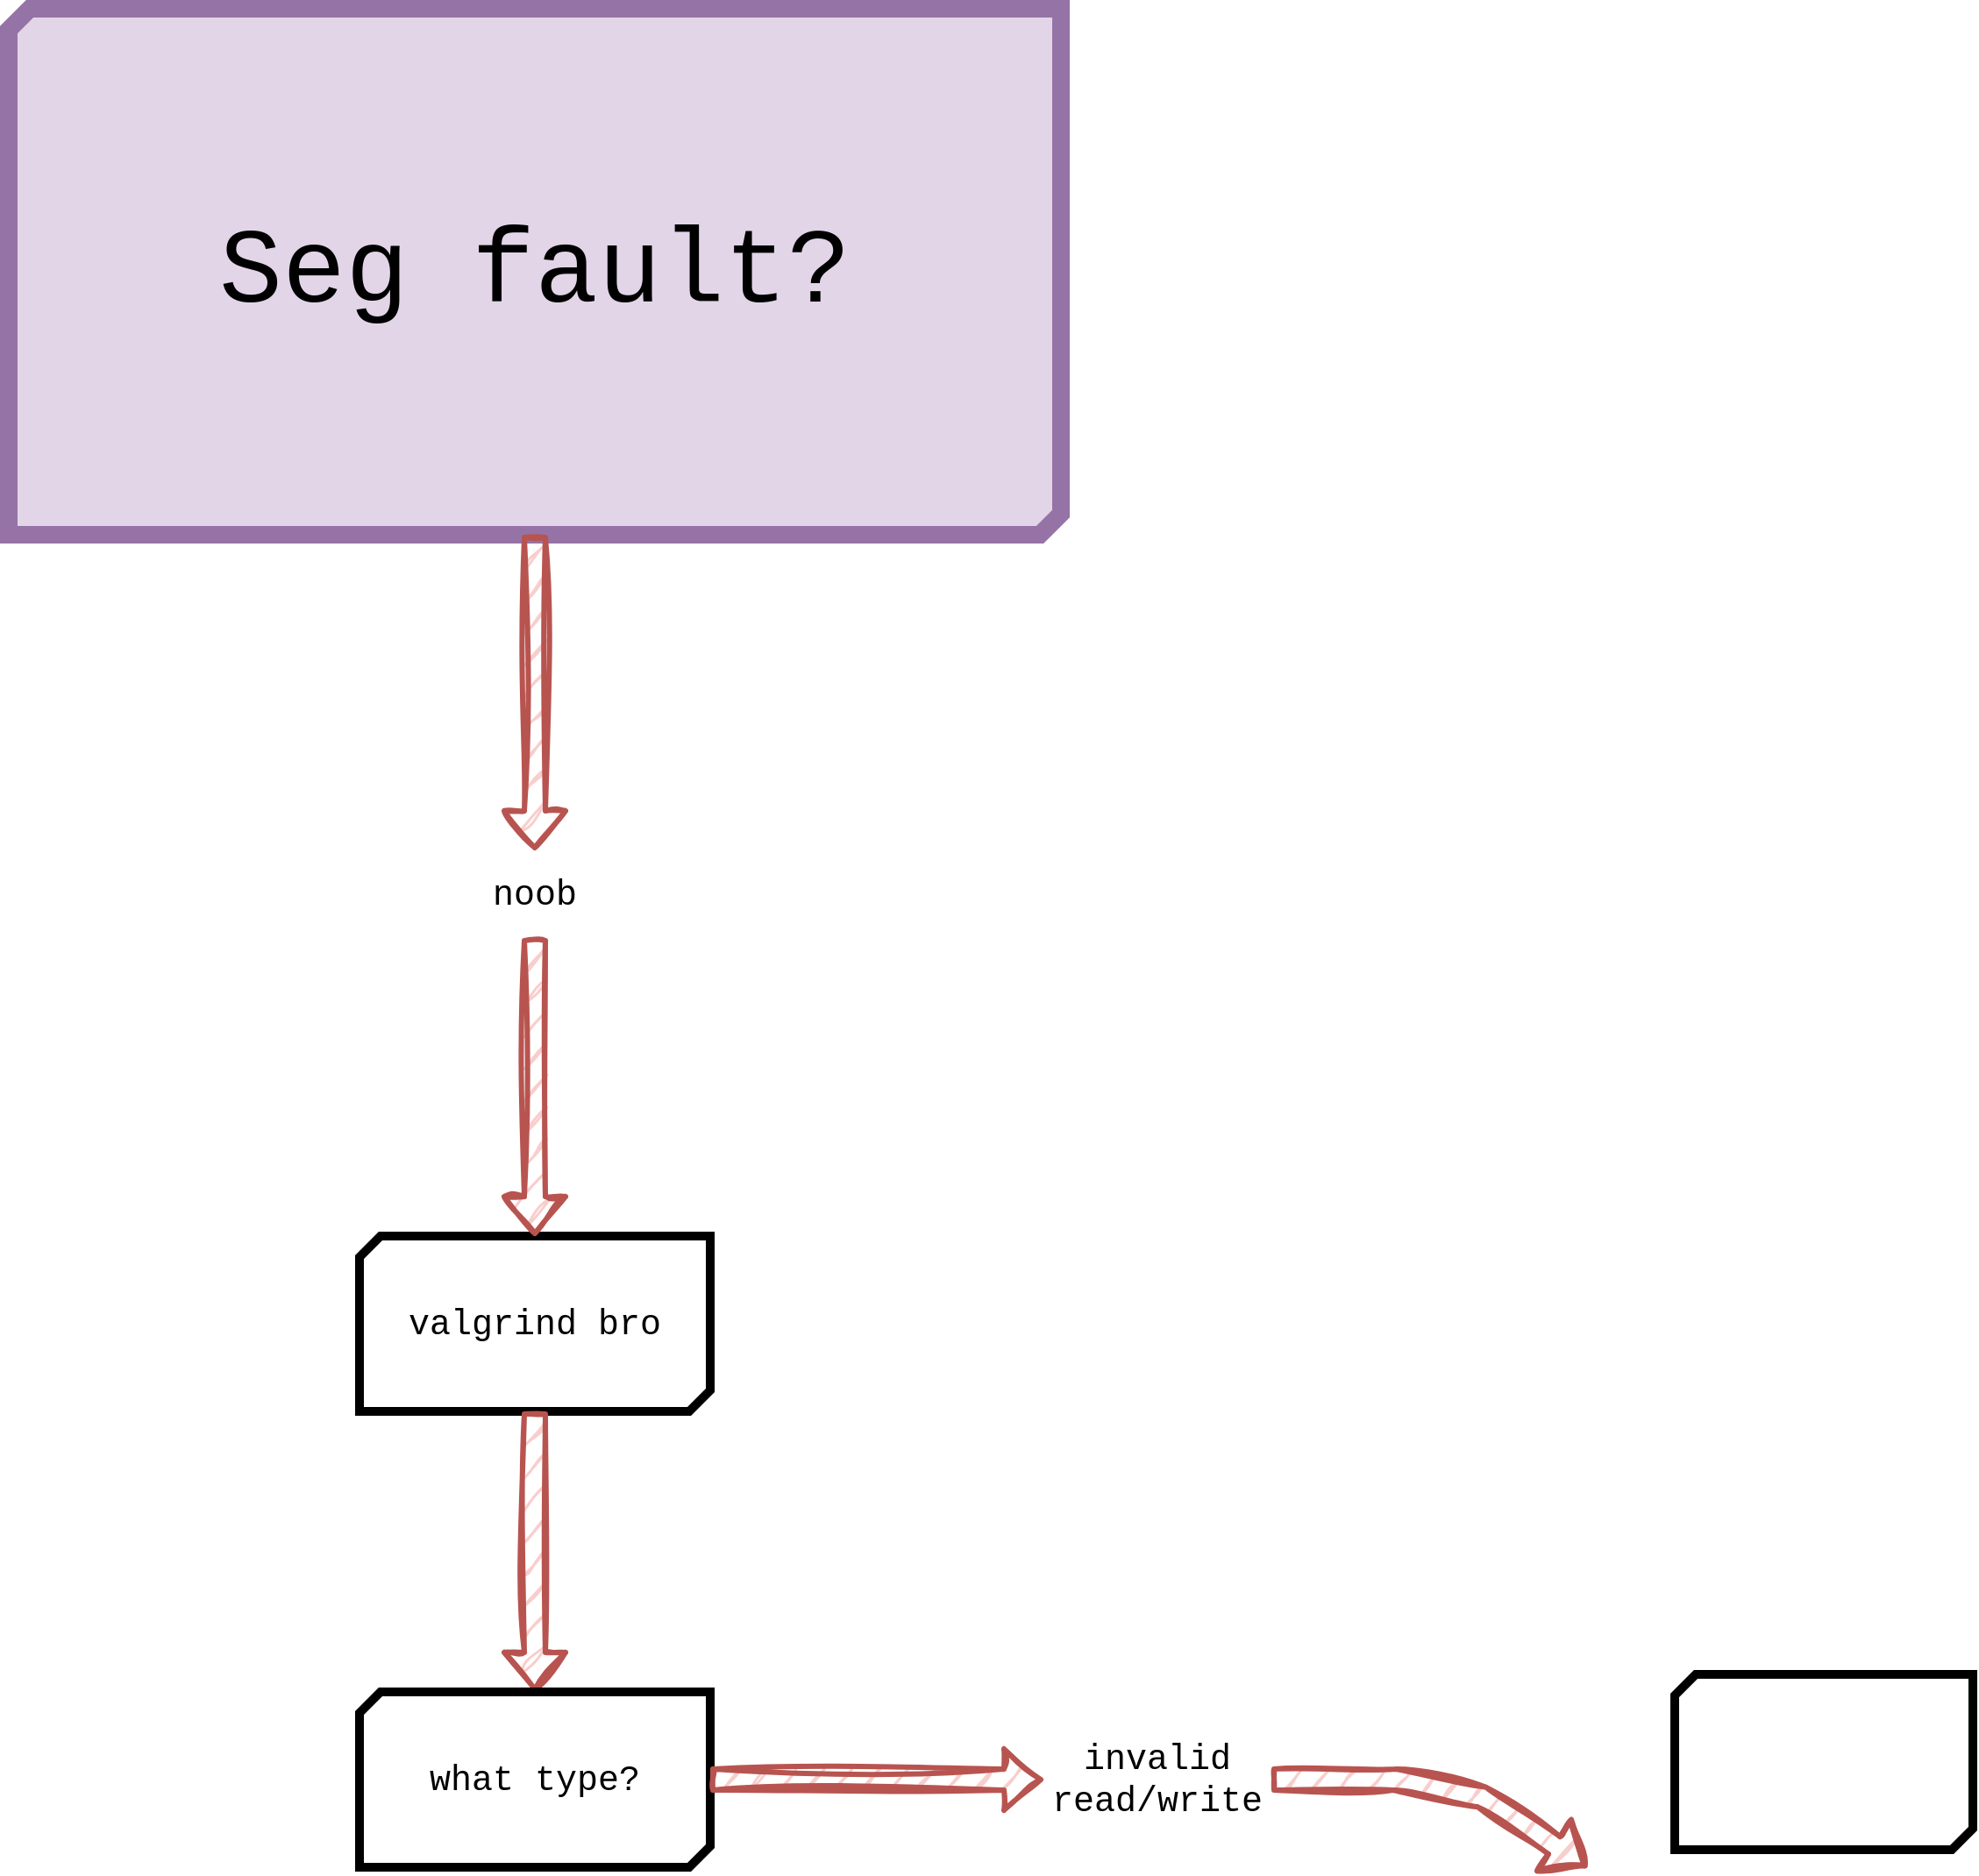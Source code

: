 <mxfile version="25.0.3">
  <diagram name="Page-1" id="GB8cJ9GdSOc3UfpPXsYy">
    <mxGraphModel dx="1687" dy="894" grid="1" gridSize="10" guides="1" tooltips="1" connect="1" arrows="1" fold="1" page="1" pageScale="1" pageWidth="4000" pageHeight="4000" math="0" shadow="0">
      <root>
        <mxCell id="0" />
        <mxCell id="1" parent="0" />
        <mxCell id="dsJGXCBRymkmlx7N2I7_-1" value="" style="verticalLabelPosition=bottom;verticalAlign=top;html=1;shape=mxgraph.basic.diag_snip_rect;dx=6;fillColor=#e1d5e7;strokeColor=#9673a6;strokeWidth=10;whiteSpace=wrap;horizontal=1;" vertex="1" parent="1">
          <mxGeometry x="1700" y="140" width="600" height="300" as="geometry" />
        </mxCell>
        <mxCell id="dsJGXCBRymkmlx7N2I7_-2" value="&lt;p&gt;&lt;font style=&quot;font-size: 60px;&quot; face=&quot;Courier New&quot;&gt;Seg fault?&lt;/font&gt;&lt;/p&gt;" style="text;html=1;align=center;verticalAlign=middle;whiteSpace=wrap;rounded=0;fontFamily=Helvetica;fontSize=12;fontColor=default;" vertex="1" parent="1">
          <mxGeometry x="1700" y="140" width="600" height="300" as="geometry" />
        </mxCell>
        <mxCell id="dsJGXCBRymkmlx7N2I7_-5" value="" style="verticalLabelPosition=bottom;verticalAlign=top;html=1;shape=mxgraph.basic.diag_snip_rect;dx=6;whiteSpace=wrap;strokeWidth=5;align=center;fontFamily=Helvetica;fontSize=12;gradientColor=none;fillStyle=auto;shadow=0;" vertex="1" parent="1">
          <mxGeometry x="1900" y="840" width="200" height="100" as="geometry" />
        </mxCell>
        <mxCell id="dsJGXCBRymkmlx7N2I7_-4" value="" style="shape=flexArrow;endArrow=classic;html=1;rounded=0;fontFamily=Helvetica;fontSize=12;fontColor=default;exitX=0.5;exitY=1;exitDx=0;exitDy=0;exitPerimeter=0;entryX=0.5;entryY=0;entryDx=0;entryDy=0;entryPerimeter=0;fillColor=#f8cecc;strokeColor=#b85450;sourcePerimeterSpacing=0;flowAnimation=0;strokeWidth=3;targetPerimeterSpacing=0;startArrow=none;startFill=0;sketch=1;curveFitting=1;jiggle=2;" edge="1" parent="1" source="dsJGXCBRymkmlx7N2I7_-7" target="dsJGXCBRymkmlx7N2I7_-5">
          <mxGeometry width="50" height="50" relative="1" as="geometry">
            <mxPoint x="2000" y="440" as="sourcePoint" />
            <mxPoint x="2000" y="840" as="targetPoint" />
          </mxGeometry>
        </mxCell>
        <mxCell id="dsJGXCBRymkmlx7N2I7_-8" value="" style="shape=flexArrow;endArrow=classic;html=1;rounded=0;fontFamily=Helvetica;fontSize=12;fontColor=default;exitX=0.5;exitY=1;exitDx=0;exitDy=0;exitPerimeter=0;entryX=0.5;entryY=0;entryDx=0;entryDy=0;entryPerimeter=0;fillColor=#f8cecc;strokeColor=#b85450;sourcePerimeterSpacing=0;flowAnimation=0;strokeWidth=3;targetPerimeterSpacing=0;startArrow=none;startFill=0;sketch=1;curveFitting=1;jiggle=2;" edge="1" parent="1" source="dsJGXCBRymkmlx7N2I7_-1" target="dsJGXCBRymkmlx7N2I7_-7">
          <mxGeometry width="50" height="50" relative="1" as="geometry">
            <mxPoint x="2000" y="390" as="sourcePoint" />
            <mxPoint x="2000" y="960" as="targetPoint" />
          </mxGeometry>
        </mxCell>
        <mxCell id="dsJGXCBRymkmlx7N2I7_-7" value="&lt;p&gt;&lt;font face=&quot;Courier New&quot; style=&quot;font-size: 20px;&quot;&gt;noob&lt;/font&gt;&lt;/p&gt;" style="text;html=1;align=center;verticalAlign=middle;whiteSpace=wrap;rounded=0;fontFamily=Helvetica;fontSize=12;fontColor=default;" vertex="1" parent="1">
          <mxGeometry x="1970" y="620" width="60" height="50" as="geometry" />
        </mxCell>
        <mxCell id="dsJGXCBRymkmlx7N2I7_-9" value="&lt;font style=&quot;font-size: 20px;&quot; face=&quot;Courier New&quot;&gt;valgrind bro&lt;/font&gt;" style="text;html=1;align=center;verticalAlign=middle;whiteSpace=wrap;rounded=0;fontFamily=Helvetica;fontSize=12;fontColor=default;" vertex="1" parent="1">
          <mxGeometry x="1880" y="840" width="240" height="100" as="geometry" />
        </mxCell>
        <mxCell id="dsJGXCBRymkmlx7N2I7_-11" value="" style="shape=flexArrow;endArrow=classic;html=1;rounded=0;sketch=1;jiggle=2;curveFitting=1;strokeColor=#b85450;strokeWidth=3;align=center;verticalAlign=middle;fontFamily=Helvetica;fontSize=12;fontColor=default;labelBackgroundColor=default;flowAnimation=0;sourcePerimeterSpacing=0;targetPerimeterSpacing=0;fillColor=#f8cecc;entryX=0.5;entryY=0;entryDx=0;entryDy=0;entryPerimeter=0;exitX=0.5;exitY=1;exitDx=0;exitDy=0;exitPerimeter=0;" edge="1" parent="1" source="dsJGXCBRymkmlx7N2I7_-5" target="dsJGXCBRymkmlx7N2I7_-15">
          <mxGeometry width="50" height="50" relative="1" as="geometry">
            <mxPoint x="2030" y="1070" as="sourcePoint" />
            <mxPoint x="2000" y="1240" as="targetPoint" />
          </mxGeometry>
        </mxCell>
        <mxCell id="dsJGXCBRymkmlx7N2I7_-15" value="" style="verticalLabelPosition=bottom;verticalAlign=middle;html=1;shape=mxgraph.basic.diag_snip_rect;dx=6;whiteSpace=wrap;rounded=0;align=center;fontFamily=Helvetica;fontSize=12;fontColor=default;fillColor=default;gradientColor=none;strokeColor=default;strokeWidth=5;" vertex="1" parent="1">
          <mxGeometry x="1900" y="1100" width="200" height="100" as="geometry" />
        </mxCell>
        <mxCell id="dsJGXCBRymkmlx7N2I7_-17" value="&lt;font face=&quot;Courier New&quot; style=&quot;font-size: 20px;&quot;&gt;what type?&lt;/font&gt;" style="text;html=1;align=center;verticalAlign=middle;whiteSpace=wrap;rounded=0;fontFamily=Helvetica;fontSize=12;fontColor=default;" vertex="1" parent="1">
          <mxGeometry x="1900" y="1100" width="200" height="100" as="geometry" />
        </mxCell>
        <mxCell id="dsJGXCBRymkmlx7N2I7_-18" value="" style="shape=flexArrow;endArrow=classic;html=1;rounded=0;sketch=1;jiggle=2;curveFitting=1;strokeColor=#b85450;strokeWidth=3;align=center;verticalAlign=middle;fontFamily=Helvetica;fontSize=12;fontColor=default;labelBackgroundColor=default;flowAnimation=0;sourcePerimeterSpacing=0;targetPerimeterSpacing=0;fillColor=#f8cecc;exitX=1;exitY=0.5;exitDx=0;exitDy=0;" edge="1" parent="1" source="dsJGXCBRymkmlx7N2I7_-20">
          <mxGeometry width="50" height="50" relative="1" as="geometry">
            <mxPoint x="2130" y="1150" as="sourcePoint" />
            <mxPoint x="2600" y="1200" as="targetPoint" />
            <Array as="points">
              <mxPoint x="2490" y="1150" />
              <mxPoint x="2540" y="1160" />
            </Array>
          </mxGeometry>
        </mxCell>
        <mxCell id="dsJGXCBRymkmlx7N2I7_-19" value="" style="shape=flexArrow;endArrow=classic;html=1;rounded=0;sketch=1;jiggle=2;curveFitting=1;strokeColor=#b85450;strokeWidth=3;align=center;verticalAlign=middle;fontFamily=Helvetica;fontSize=12;fontColor=default;labelBackgroundColor=default;flowAnimation=0;sourcePerimeterSpacing=0;targetPerimeterSpacing=0;fillColor=#f8cecc;exitX=1;exitY=0.5;exitDx=0;exitDy=0;" edge="1" parent="1" source="dsJGXCBRymkmlx7N2I7_-17" target="dsJGXCBRymkmlx7N2I7_-20">
          <mxGeometry width="50" height="50" relative="1" as="geometry">
            <mxPoint x="2100" y="1150" as="sourcePoint" />
            <mxPoint x="2600" y="1150" as="targetPoint" />
          </mxGeometry>
        </mxCell>
        <mxCell id="dsJGXCBRymkmlx7N2I7_-20" value="&lt;font style=&quot;font-size: 20px;&quot; face=&quot;Courier New&quot;&gt;invalid read/write&lt;/font&gt;" style="text;html=1;align=center;verticalAlign=middle;whiteSpace=wrap;rounded=0;fontFamily=Helvetica;fontSize=12;fontColor=default;" vertex="1" parent="1">
          <mxGeometry x="2290" y="1135" width="130" height="30" as="geometry" />
        </mxCell>
        <mxCell id="dsJGXCBRymkmlx7N2I7_-21" value="" style="verticalLabelPosition=bottom;verticalAlign=top;html=1;shape=mxgraph.basic.diag_snip_rect;dx=6;whiteSpace=wrap;rounded=0;align=center;fontFamily=Helvetica;fontSize=12;fontColor=default;fillColor=default;gradientColor=none;strokeWidth=5;" vertex="1" parent="1">
          <mxGeometry x="2650" y="1090" width="170" height="100" as="geometry" />
        </mxCell>
      </root>
    </mxGraphModel>
  </diagram>
</mxfile>
